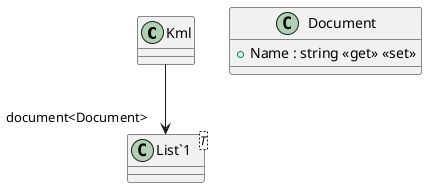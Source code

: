 @startuml
class Kml {
}
class Document {
    + Name : string <<get>> <<set>>
}
class "List`1"<T> {
}
Kml --> "document<Document>" "List`1"
@enduml
